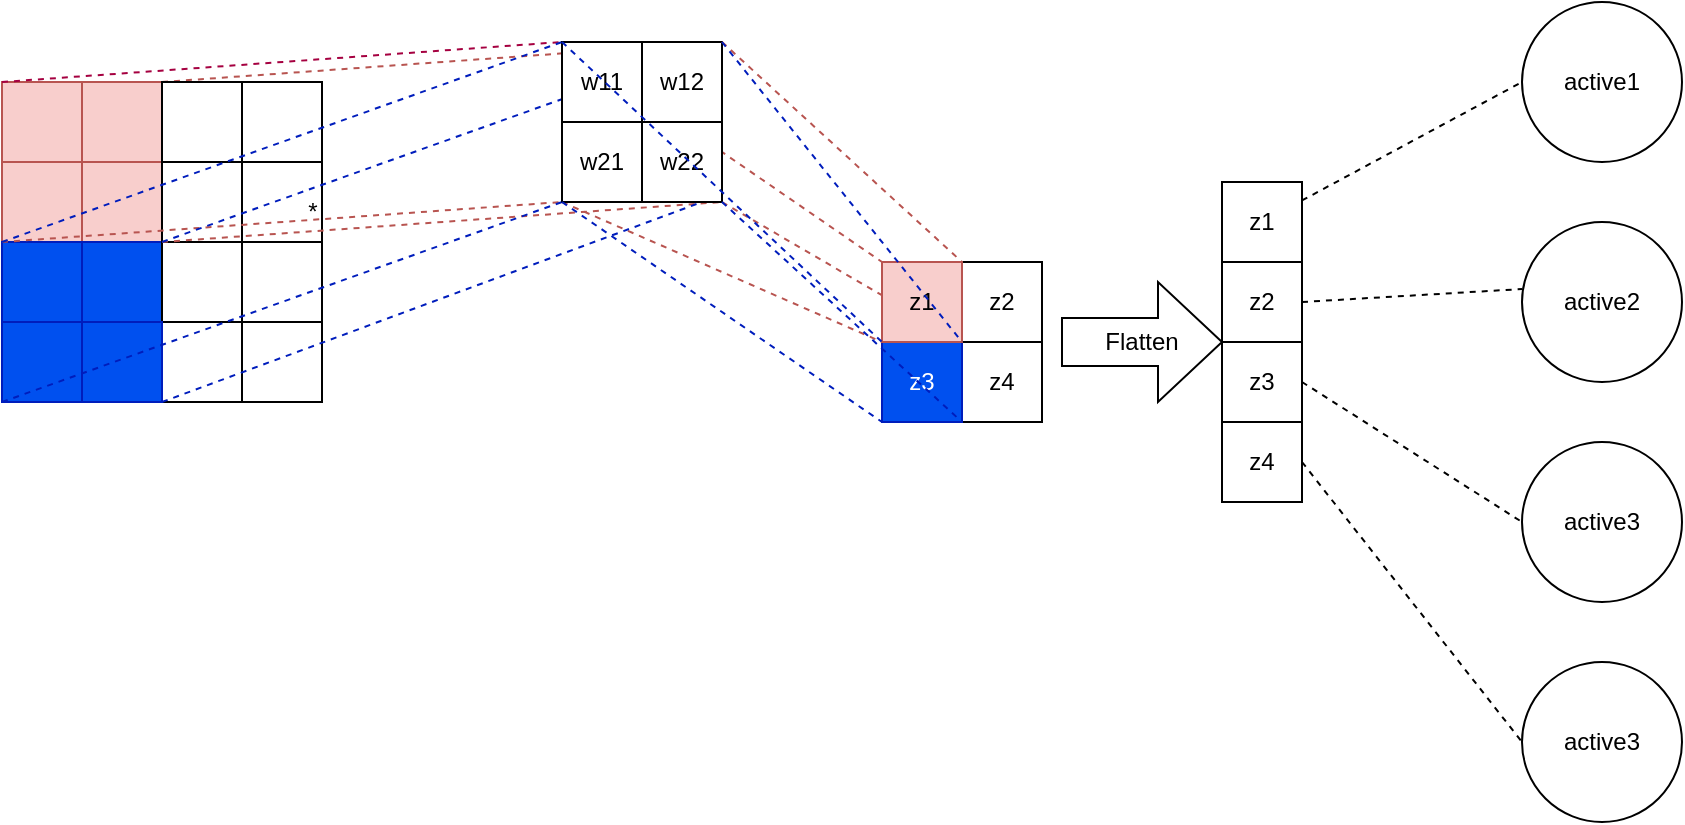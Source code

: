 <mxfile version="20.8.16" type="device"><diagram name="第 1 页" id="ESi0C5UM1Y0Hn6HbAmtl"><mxGraphModel dx="882" dy="677" grid="1" gridSize="10" guides="1" tooltips="1" connect="1" arrows="1" fold="1" page="1" pageScale="1" pageWidth="827" pageHeight="1169" math="0" shadow="0"><root><mxCell id="0"/><mxCell id="1" parent="0"/><mxCell id="g1OpwgBGd1bdojbzc-1c-32" value="" style="whiteSpace=wrap;html=1;aspect=fixed;" vertex="1" parent="1"><mxGeometry x="120" y="140" width="40" height="40" as="geometry"/></mxCell><mxCell id="g1OpwgBGd1bdojbzc-1c-23" value="" style="whiteSpace=wrap;html=1;aspect=fixed;" vertex="1" parent="1"><mxGeometry x="120" y="100" width="40" height="40" as="geometry"/></mxCell><mxCell id="HsOhVUYvMCTITtA632Cp-1" value="&amp;nbsp;" style="whiteSpace=wrap;html=1;aspect=fixed;fillColor=#f8cecc;strokeColor=#b85450;" parent="1" vertex="1"><mxGeometry y="100" width="40" height="40" as="geometry"/></mxCell><mxCell id="HsOhVUYvMCTITtA632Cp-2" value="" style="whiteSpace=wrap;html=1;aspect=fixed;fillColor=#f8cecc;strokeColor=#b85450;" parent="1" vertex="1"><mxGeometry x="40" y="100" width="40" height="40" as="geometry"/></mxCell><mxCell id="HsOhVUYvMCTITtA632Cp-3" value="" style="whiteSpace=wrap;html=1;aspect=fixed;" parent="1" vertex="1"><mxGeometry x="80" y="100" width="40" height="40" as="geometry"/></mxCell><mxCell id="HsOhVUYvMCTITtA632Cp-4" value="" style="whiteSpace=wrap;html=1;aspect=fixed;fillColor=#f8cecc;strokeColor=#b85450;" parent="1" vertex="1"><mxGeometry y="140" width="40" height="40" as="geometry"/></mxCell><mxCell id="HsOhVUYvMCTITtA632Cp-5" value="" style="whiteSpace=wrap;html=1;aspect=fixed;fillColor=#f8cecc;strokeColor=#b85450;" parent="1" vertex="1"><mxGeometry x="40" y="140" width="40" height="40" as="geometry"/></mxCell><mxCell id="HsOhVUYvMCTITtA632Cp-6" value="" style="whiteSpace=wrap;html=1;aspect=fixed;" parent="1" vertex="1"><mxGeometry x="80" y="140" width="40" height="40" as="geometry"/></mxCell><mxCell id="HsOhVUYvMCTITtA632Cp-7" value="" style="whiteSpace=wrap;html=1;aspect=fixed;fillColor=#0050ef;fontColor=#ffffff;strokeColor=#001DBC;" parent="1" vertex="1"><mxGeometry y="180" width="40" height="40" as="geometry"/></mxCell><mxCell id="HsOhVUYvMCTITtA632Cp-8" value="" style="whiteSpace=wrap;html=1;aspect=fixed;fillColor=#0050ef;fontColor=#ffffff;strokeColor=#001DBC;" parent="1" vertex="1"><mxGeometry x="40" y="180" width="40" height="40" as="geometry"/></mxCell><mxCell id="HsOhVUYvMCTITtA632Cp-9" value="" style="whiteSpace=wrap;html=1;aspect=fixed;" parent="1" vertex="1"><mxGeometry x="80" y="180" width="40" height="40" as="geometry"/></mxCell><mxCell id="HsOhVUYvMCTITtA632Cp-14" value="*" style="text;html=1;align=center;verticalAlign=middle;resizable=0;points=[];autosize=1;strokeColor=none;fillColor=none;" parent="1" vertex="1"><mxGeometry x="140" y="150" width="30" height="30" as="geometry"/></mxCell><mxCell id="M4mOl05XOW0L6CgOTK91-1" value="active1" style="ellipse;whiteSpace=wrap;html=1;aspect=fixed;" parent="1" vertex="1"><mxGeometry x="760" y="60" width="80" height="80" as="geometry"/></mxCell><mxCell id="M4mOl05XOW0L6CgOTK91-2" value="active2" style="ellipse;whiteSpace=wrap;html=1;aspect=fixed;" parent="1" vertex="1"><mxGeometry x="760" y="170" width="80" height="80" as="geometry"/></mxCell><mxCell id="M4mOl05XOW0L6CgOTK91-3" value="active3" style="ellipse;whiteSpace=wrap;html=1;aspect=fixed;" parent="1" vertex="1"><mxGeometry x="760" y="280" width="80" height="80" as="geometry"/></mxCell><mxCell id="M4mOl05XOW0L6CgOTK91-4" value="z1" style="whiteSpace=wrap;html=1;aspect=fixed;" parent="1" vertex="1"><mxGeometry x="610" y="150" width="40" height="40" as="geometry"/></mxCell><mxCell id="M4mOl05XOW0L6CgOTK91-5" value="z2" style="whiteSpace=wrap;html=1;aspect=fixed;" parent="1" vertex="1"><mxGeometry x="610" y="190" width="40" height="40" as="geometry"/></mxCell><mxCell id="M4mOl05XOW0L6CgOTK91-7" value="z3" style="whiteSpace=wrap;html=1;aspect=fixed;" parent="1" vertex="1"><mxGeometry x="610" y="230" width="40" height="40" as="geometry"/></mxCell><mxCell id="M4mOl05XOW0L6CgOTK91-8" value="z4" style="whiteSpace=wrap;html=1;aspect=fixed;" parent="1" vertex="1"><mxGeometry x="610" y="270" width="40" height="40" as="geometry"/></mxCell><mxCell id="g1OpwgBGd1bdojbzc-1c-1" value="" style="endArrow=none;html=1;rounded=0;exitX=0;exitY=0;exitDx=0;exitDy=0;entryX=0;entryY=0;entryDx=0;entryDy=0;dashed=1;fillColor=#d80073;strokeColor=#A50040;" edge="1" parent="1" source="HsOhVUYvMCTITtA632Cp-1" target="HsOhVUYvMCTITtA632Cp-10"><mxGeometry width="50" height="50" relative="1" as="geometry"><mxPoint x="390" y="370" as="sourcePoint"/><mxPoint x="440" y="320" as="targetPoint"/></mxGeometry></mxCell><mxCell id="g1OpwgBGd1bdojbzc-1c-3" value="" style="endArrow=none;html=1;rounded=0;entryX=1;entryY=0;entryDx=0;entryDy=0;dashed=1;startArrow=none;fillColor=#f8cecc;strokeColor=#b85450;" edge="1" parent="1" target="HsOhVUYvMCTITtA632Cp-12"><mxGeometry width="50" height="50" relative="1" as="geometry"><mxPoint x="80" y="100" as="sourcePoint"/><mxPoint x="280" y="210" as="targetPoint"/></mxGeometry></mxCell><mxCell id="g1OpwgBGd1bdojbzc-1c-6" value="" style="endArrow=none;html=1;rounded=0;entryX=0;entryY=0;entryDx=0;entryDy=0;dashed=1;exitX=0;exitY=0;exitDx=0;exitDy=0;fillColor=#f8cecc;strokeColor=#b85450;" edge="1" parent="1" source="HsOhVUYvMCTITtA632Cp-10" target="HsOhVUYvMCTITtA632Cp-15"><mxGeometry width="50" height="50" relative="1" as="geometry"><mxPoint x="360" y="130" as="sourcePoint"/><mxPoint x="490" y="200" as="targetPoint"/></mxGeometry></mxCell><mxCell id="g1OpwgBGd1bdojbzc-1c-7" value="" style="endArrow=none;html=1;rounded=0;entryX=0;entryY=1;entryDx=0;entryDy=0;dashed=1;fillColor=#f8cecc;strokeColor=#b85450;exitX=1;exitY=1;exitDx=0;exitDy=0;" edge="1" parent="1" source="HsOhVUYvMCTITtA632Cp-13" target="HsOhVUYvMCTITtA632Cp-17"><mxGeometry width="50" height="50" relative="1" as="geometry"><mxPoint x="350" y="200" as="sourcePoint"/><mxPoint x="500" y="210" as="targetPoint"/></mxGeometry></mxCell><mxCell id="g1OpwgBGd1bdojbzc-1c-8" value="" style="endArrow=none;html=1;rounded=0;dashed=1;exitX=0;exitY=1;exitDx=0;exitDy=0;fillColor=#f8cecc;strokeColor=#b85450;" edge="1" parent="1" source="HsOhVUYvMCTITtA632Cp-11"><mxGeometry width="50" height="50" relative="1" as="geometry"><mxPoint x="360" y="210" as="sourcePoint"/><mxPoint x="440" y="230" as="targetPoint"/></mxGeometry></mxCell><mxCell id="g1OpwgBGd1bdojbzc-1c-21" value="" style="endArrow=none;html=1;rounded=0;entryX=0;entryY=0.5;entryDx=0;entryDy=0;dashed=1;" edge="1" parent="1" source="M4mOl05XOW0L6CgOTK91-4" target="M4mOl05XOW0L6CgOTK91-1"><mxGeometry width="50" height="50" relative="1" as="geometry"><mxPoint x="660" y="160" as="sourcePoint"/><mxPoint x="540" y="210" as="targetPoint"/></mxGeometry></mxCell><mxCell id="g1OpwgBGd1bdojbzc-1c-22" value="" style="endArrow=none;html=1;rounded=0;entryX=0;entryY=0.419;entryDx=0;entryDy=0;dashed=1;exitX=1;exitY=0.5;exitDx=0;exitDy=0;entryPerimeter=0;" edge="1" parent="1" source="M4mOl05XOW0L6CgOTK91-5" target="M4mOl05XOW0L6CgOTK91-2"><mxGeometry width="50" height="50" relative="1" as="geometry"><mxPoint x="660" y="220" as="sourcePoint"/><mxPoint x="770" y="110" as="targetPoint"/></mxGeometry></mxCell><mxCell id="HsOhVUYvMCTITtA632Cp-18" value="z4" style="whiteSpace=wrap;html=1;aspect=fixed;" parent="1" vertex="1"><mxGeometry x="480" y="230" width="40" height="40" as="geometry"/></mxCell><mxCell id="HsOhVUYvMCTITtA632Cp-16" value="z3" style="whiteSpace=wrap;html=1;aspect=fixed;fillColor=#0050ef;fontColor=#ffffff;strokeColor=#001DBC;" parent="1" vertex="1"><mxGeometry x="440" y="230" width="40" height="40" as="geometry"/></mxCell><mxCell id="HsOhVUYvMCTITtA632Cp-17" value="z2" style="whiteSpace=wrap;html=1;aspect=fixed;" parent="1" vertex="1"><mxGeometry x="480" y="190" width="40" height="40" as="geometry"/></mxCell><mxCell id="HsOhVUYvMCTITtA632Cp-15" value="z1" style="whiteSpace=wrap;html=1;aspect=fixed;fillColor=#f8cecc;strokeColor=#b85450;" parent="1" vertex="1"><mxGeometry x="440" y="190" width="40" height="40" as="geometry"/></mxCell><mxCell id="g1OpwgBGd1bdojbzc-1c-26" value="" style="endArrow=none;html=1;rounded=0;entryX=1;entryY=0;entryDx=0;entryDy=0;dashed=1;" edge="1" parent="1" target="g1OpwgBGd1bdojbzc-1c-23"><mxGeometry width="50" height="50" relative="1" as="geometry"><mxPoint x="80" y="100" as="sourcePoint"/><mxPoint x="350" y="120" as="targetPoint"/></mxGeometry></mxCell><mxCell id="g1OpwgBGd1bdojbzc-1c-28" value="" style="whiteSpace=wrap;html=1;aspect=fixed;" vertex="1" parent="1"><mxGeometry x="80" y="220" width="40" height="40" as="geometry"/></mxCell><mxCell id="g1OpwgBGd1bdojbzc-1c-30" value="" style="whiteSpace=wrap;html=1;aspect=fixed;fillColor=#0050ef;fontColor=#ffffff;strokeColor=#001DBC;" vertex="1" parent="1"><mxGeometry x="40" y="220" width="40" height="40" as="geometry"/></mxCell><mxCell id="g1OpwgBGd1bdojbzc-1c-31" value="" style="whiteSpace=wrap;html=1;aspect=fixed;fillColor=#0050ef;fontColor=#ffffff;strokeColor=#001DBC;" vertex="1" parent="1"><mxGeometry y="220" width="40" height="40" as="geometry"/></mxCell><mxCell id="g1OpwgBGd1bdojbzc-1c-34" value="" style="whiteSpace=wrap;html=1;aspect=fixed;" vertex="1" parent="1"><mxGeometry x="120" y="220" width="40" height="40" as="geometry"/></mxCell><mxCell id="g1OpwgBGd1bdojbzc-1c-36" value="" style="whiteSpace=wrap;html=1;aspect=fixed;" vertex="1" parent="1"><mxGeometry x="120" y="180" width="40" height="40" as="geometry"/></mxCell><mxCell id="g1OpwgBGd1bdojbzc-1c-39" value="" style="endArrow=none;html=1;rounded=0;entryX=1;entryY=1;entryDx=0;entryDy=0;dashed=1;startArrow=none;exitX=0;exitY=1;exitDx=0;exitDy=0;fillColor=#f8cecc;strokeColor=#b85450;" edge="1" parent="1" source="HsOhVUYvMCTITtA632Cp-6" target="HsOhVUYvMCTITtA632Cp-13"><mxGeometry width="50" height="50" relative="1" as="geometry"><mxPoint x="90" y="110" as="sourcePoint"/><mxPoint x="360" y="130" as="targetPoint"/></mxGeometry></mxCell><mxCell id="g1OpwgBGd1bdojbzc-1c-40" value="" style="endArrow=none;html=1;rounded=0;dashed=1;startArrow=none;exitX=0;exitY=0;exitDx=0;exitDy=0;fillColor=#f8cecc;strokeColor=#b85450;entryX=0;entryY=1;entryDx=0;entryDy=0;" edge="1" parent="1" source="HsOhVUYvMCTITtA632Cp-7" target="HsOhVUYvMCTITtA632Cp-11"><mxGeometry width="50" height="50" relative="1" as="geometry"><mxPoint x="90" y="190" as="sourcePoint"/><mxPoint x="420" y="430" as="targetPoint"/></mxGeometry></mxCell><mxCell id="g1OpwgBGd1bdojbzc-1c-41" value="" style="endArrow=none;html=1;rounded=0;dashed=1;startArrow=none;fillColor=#0050ef;strokeColor=#001DBC;exitX=1;exitY=0;exitDx=0;exitDy=0;entryX=1;entryY=0;entryDx=0;entryDy=0;" edge="1" parent="1" source="HsOhVUYvMCTITtA632Cp-8" target="HsOhVUYvMCTITtA632Cp-12"><mxGeometry width="50" height="50" relative="1" as="geometry"><mxPoint x="10" y="180" as="sourcePoint"/><mxPoint x="270" y="200" as="targetPoint"/></mxGeometry></mxCell><mxCell id="g1OpwgBGd1bdojbzc-1c-42" value="" style="group" vertex="1" connectable="0" parent="1"><mxGeometry x="280" y="80" width="80" height="80" as="geometry"/></mxCell><mxCell id="HsOhVUYvMCTITtA632Cp-10" value="w11" style="whiteSpace=wrap;html=1;aspect=fixed;" parent="g1OpwgBGd1bdojbzc-1c-42" vertex="1"><mxGeometry width="40" height="40" as="geometry"/></mxCell><mxCell id="HsOhVUYvMCTITtA632Cp-12" value="w12" style="whiteSpace=wrap;html=1;aspect=fixed;" parent="g1OpwgBGd1bdojbzc-1c-42" vertex="1"><mxGeometry x="40" width="40" height="40" as="geometry"/></mxCell><mxCell id="g1OpwgBGd1bdojbzc-1c-5" value="" style="endArrow=none;html=1;rounded=0;entryX=0;entryY=0;entryDx=0;entryDy=0;dashed=1;exitX=1;exitY=0;exitDx=0;exitDy=0;fillColor=#f8cecc;strokeColor=#b85450;" edge="1" parent="g1OpwgBGd1bdojbzc-1c-42" source="HsOhVUYvMCTITtA632Cp-12" target="HsOhVUYvMCTITtA632Cp-17"><mxGeometry width="50" height="50" relative="1" as="geometry"><mxPoint x="70" as="sourcePoint"/><mxPoint x="270" y="20" as="targetPoint"/></mxGeometry></mxCell><mxCell id="HsOhVUYvMCTITtA632Cp-11" value="w21" style="whiteSpace=wrap;html=1;aspect=fixed;fillStyle=auto;gradientColor=none;" parent="g1OpwgBGd1bdojbzc-1c-42" vertex="1"><mxGeometry y="40" width="40" height="40" as="geometry"/></mxCell><mxCell id="HsOhVUYvMCTITtA632Cp-13" value="w22" style="whiteSpace=wrap;html=1;aspect=fixed;fillStyle=solid;" parent="g1OpwgBGd1bdojbzc-1c-42" vertex="1"><mxGeometry x="40" y="40" width="40" height="40" as="geometry"/></mxCell><mxCell id="g1OpwgBGd1bdojbzc-1c-45" value="" style="endArrow=none;html=1;rounded=0;dashed=1;startArrow=none;fillColor=#0050ef;strokeColor=#001DBC;exitX=0;exitY=0;exitDx=0;exitDy=0;entryX=0;entryY=0;entryDx=0;entryDy=0;" edge="1" parent="1" source="HsOhVUYvMCTITtA632Cp-7" target="HsOhVUYvMCTITtA632Cp-10"><mxGeometry width="50" height="50" relative="1" as="geometry"><mxPoint x="90" y="190" as="sourcePoint"/><mxPoint x="370" y="90" as="targetPoint"/></mxGeometry></mxCell><mxCell id="g1OpwgBGd1bdojbzc-1c-46" value="" style="endArrow=none;html=1;rounded=0;dashed=1;startArrow=none;fillColor=#0050ef;strokeColor=#001DBC;exitX=0;exitY=1;exitDx=0;exitDy=0;entryX=0.75;entryY=1;entryDx=0;entryDy=0;" edge="1" parent="1" source="g1OpwgBGd1bdojbzc-1c-28" target="HsOhVUYvMCTITtA632Cp-13"><mxGeometry width="50" height="50" relative="1" as="geometry"><mxPoint x="90" y="190" as="sourcePoint"/><mxPoint x="370" y="90" as="targetPoint"/></mxGeometry></mxCell><mxCell id="g1OpwgBGd1bdojbzc-1c-47" value="" style="endArrow=none;html=1;rounded=0;dashed=1;startArrow=none;fillColor=#0050ef;strokeColor=#001DBC;exitX=0;exitY=1;exitDx=0;exitDy=0;entryX=0;entryY=1;entryDx=0;entryDy=0;" edge="1" parent="1" source="g1OpwgBGd1bdojbzc-1c-31" target="HsOhVUYvMCTITtA632Cp-11"><mxGeometry width="50" height="50" relative="1" as="geometry"><mxPoint x="90" y="270" as="sourcePoint"/><mxPoint x="360" y="170" as="targetPoint"/></mxGeometry></mxCell><mxCell id="g1OpwgBGd1bdojbzc-1c-48" value="" style="endArrow=none;html=1;rounded=0;dashed=1;startArrow=none;fillColor=#0050ef;strokeColor=#001DBC;exitX=1;exitY=0;exitDx=0;exitDy=0;entryX=1;entryY=0;entryDx=0;entryDy=0;" edge="1" parent="1" source="HsOhVUYvMCTITtA632Cp-12" target="HsOhVUYvMCTITtA632Cp-16"><mxGeometry width="50" height="50" relative="1" as="geometry"><mxPoint x="90" y="270" as="sourcePoint"/><mxPoint x="360" y="170" as="targetPoint"/></mxGeometry></mxCell><mxCell id="g1OpwgBGd1bdojbzc-1c-49" value="" style="endArrow=none;html=1;rounded=0;dashed=1;startArrow=none;fillColor=#0050ef;strokeColor=#001DBC;exitX=0;exitY=0;exitDx=0;exitDy=0;entryX=0;entryY=1;entryDx=0;entryDy=0;" edge="1" parent="1" source="HsOhVUYvMCTITtA632Cp-10" target="HsOhVUYvMCTITtA632Cp-15"><mxGeometry width="50" height="50" relative="1" as="geometry"><mxPoint x="370" y="90" as="sourcePoint"/><mxPoint x="490" y="240" as="targetPoint"/></mxGeometry></mxCell><mxCell id="g1OpwgBGd1bdojbzc-1c-50" value="" style="endArrow=none;html=1;rounded=0;dashed=1;startArrow=none;fillColor=#0050ef;strokeColor=#001DBC;exitX=0;exitY=1;exitDx=0;exitDy=0;entryX=0;entryY=1;entryDx=0;entryDy=0;" edge="1" parent="1" source="HsOhVUYvMCTITtA632Cp-11" target="HsOhVUYvMCTITtA632Cp-16"><mxGeometry width="50" height="50" relative="1" as="geometry"><mxPoint x="290" y="90" as="sourcePoint"/><mxPoint x="450" y="240" as="targetPoint"/></mxGeometry></mxCell><mxCell id="g1OpwgBGd1bdojbzc-1c-53" value="" style="endArrow=none;html=1;rounded=0;dashed=1;startArrow=none;fillColor=#0050ef;strokeColor=#001DBC;entryX=1;entryY=1;entryDx=0;entryDy=0;" edge="1" parent="1" target="HsOhVUYvMCTITtA632Cp-16"><mxGeometry width="50" height="50" relative="1" as="geometry"><mxPoint x="360" y="160" as="sourcePoint"/><mxPoint x="450" y="320" as="targetPoint"/></mxGeometry></mxCell><mxCell id="g1OpwgBGd1bdojbzc-1c-54" value="Flatten" style="shape=singleArrow;whiteSpace=wrap;html=1;arrowWidth=0.4;arrowSize=0.4;fillStyle=auto;" vertex="1" parent="1"><mxGeometry x="530" y="200" width="80" height="60" as="geometry"/></mxCell><mxCell id="g1OpwgBGd1bdojbzc-1c-55" value="" style="endArrow=none;html=1;rounded=0;entryX=0;entryY=0.5;entryDx=0;entryDy=0;dashed=1;exitX=1;exitY=0.5;exitDx=0;exitDy=0;" edge="1" parent="1" source="M4mOl05XOW0L6CgOTK91-7" target="M4mOl05XOW0L6CgOTK91-3"><mxGeometry width="50" height="50" relative="1" as="geometry"><mxPoint x="660" y="220" as="sourcePoint"/><mxPoint x="770" y="213.52" as="targetPoint"/></mxGeometry></mxCell><mxCell id="g1OpwgBGd1bdojbzc-1c-56" value="active3" style="ellipse;whiteSpace=wrap;html=1;aspect=fixed;" vertex="1" parent="1"><mxGeometry x="760" y="390" width="80" height="80" as="geometry"/></mxCell><mxCell id="g1OpwgBGd1bdojbzc-1c-57" value="" style="endArrow=none;html=1;rounded=0;entryX=0;entryY=0.5;entryDx=0;entryDy=0;dashed=1;exitX=1;exitY=0.5;exitDx=0;exitDy=0;" edge="1" parent="1" source="M4mOl05XOW0L6CgOTK91-8" target="g1OpwgBGd1bdojbzc-1c-56"><mxGeometry width="50" height="50" relative="1" as="geometry"><mxPoint x="660" y="260" as="sourcePoint"/><mxPoint x="770" y="330" as="targetPoint"/></mxGeometry></mxCell></root></mxGraphModel></diagram></mxfile>